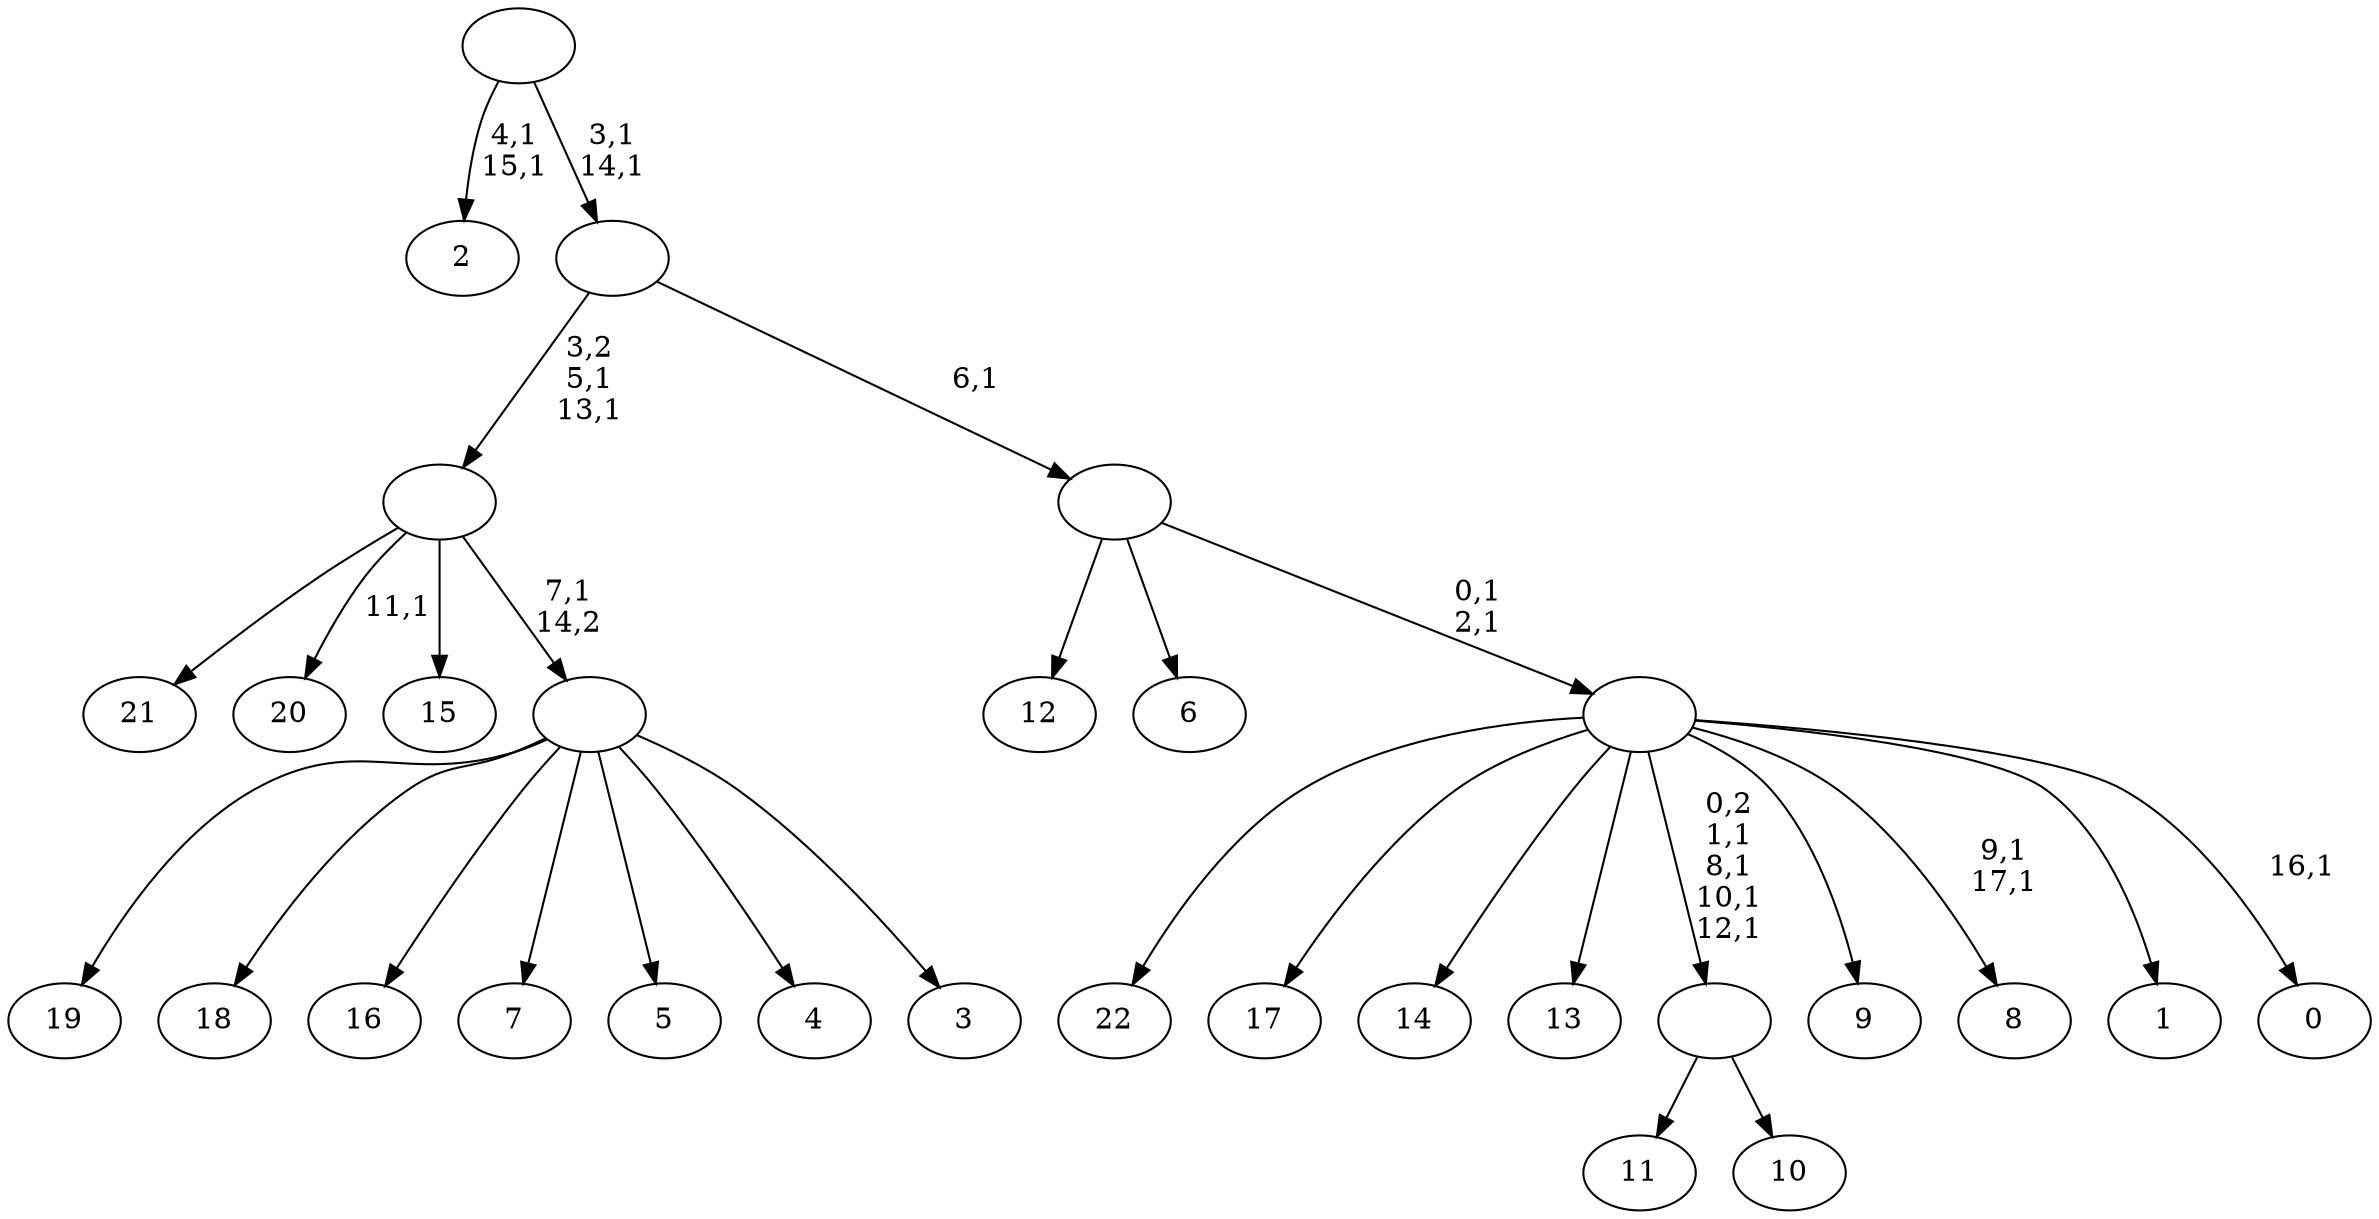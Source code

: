 digraph T {
	41 [label="22"]
	40 [label="21"]
	39 [label="20"]
	37 [label="19"]
	36 [label="18"]
	35 [label="17"]
	34 [label="16"]
	33 [label="15"]
	32 [label="14"]
	31 [label="13"]
	30 [label="12"]
	29 [label="11"]
	28 [label="10"]
	27 [label=""]
	23 [label="9"]
	22 [label="8"]
	19 [label="7"]
	18 [label="6"]
	17 [label="5"]
	16 [label="4"]
	15 [label="3"]
	14 [label=""]
	13 [label=""]
	11 [label="2"]
	8 [label="1"]
	7 [label="0"]
	5 [label=""]
	3 [label=""]
	2 [label=""]
	0 [label=""]
	27 -> 29 [label=""]
	27 -> 28 [label=""]
	14 -> 37 [label=""]
	14 -> 36 [label=""]
	14 -> 34 [label=""]
	14 -> 19 [label=""]
	14 -> 17 [label=""]
	14 -> 16 [label=""]
	14 -> 15 [label=""]
	13 -> 39 [label="11,1"]
	13 -> 40 [label=""]
	13 -> 33 [label=""]
	13 -> 14 [label="7,1\n14,2"]
	5 -> 7 [label="16,1"]
	5 -> 22 [label="9,1\n17,1"]
	5 -> 27 [label="0,2\n1,1\n8,1\n10,1\n12,1"]
	5 -> 41 [label=""]
	5 -> 35 [label=""]
	5 -> 32 [label=""]
	5 -> 31 [label=""]
	5 -> 23 [label=""]
	5 -> 8 [label=""]
	3 -> 5 [label="0,1\n2,1"]
	3 -> 30 [label=""]
	3 -> 18 [label=""]
	2 -> 13 [label="3,2\n5,1\n13,1"]
	2 -> 3 [label="6,1"]
	0 -> 2 [label="3,1\n14,1"]
	0 -> 11 [label="4,1\n15,1"]
}
